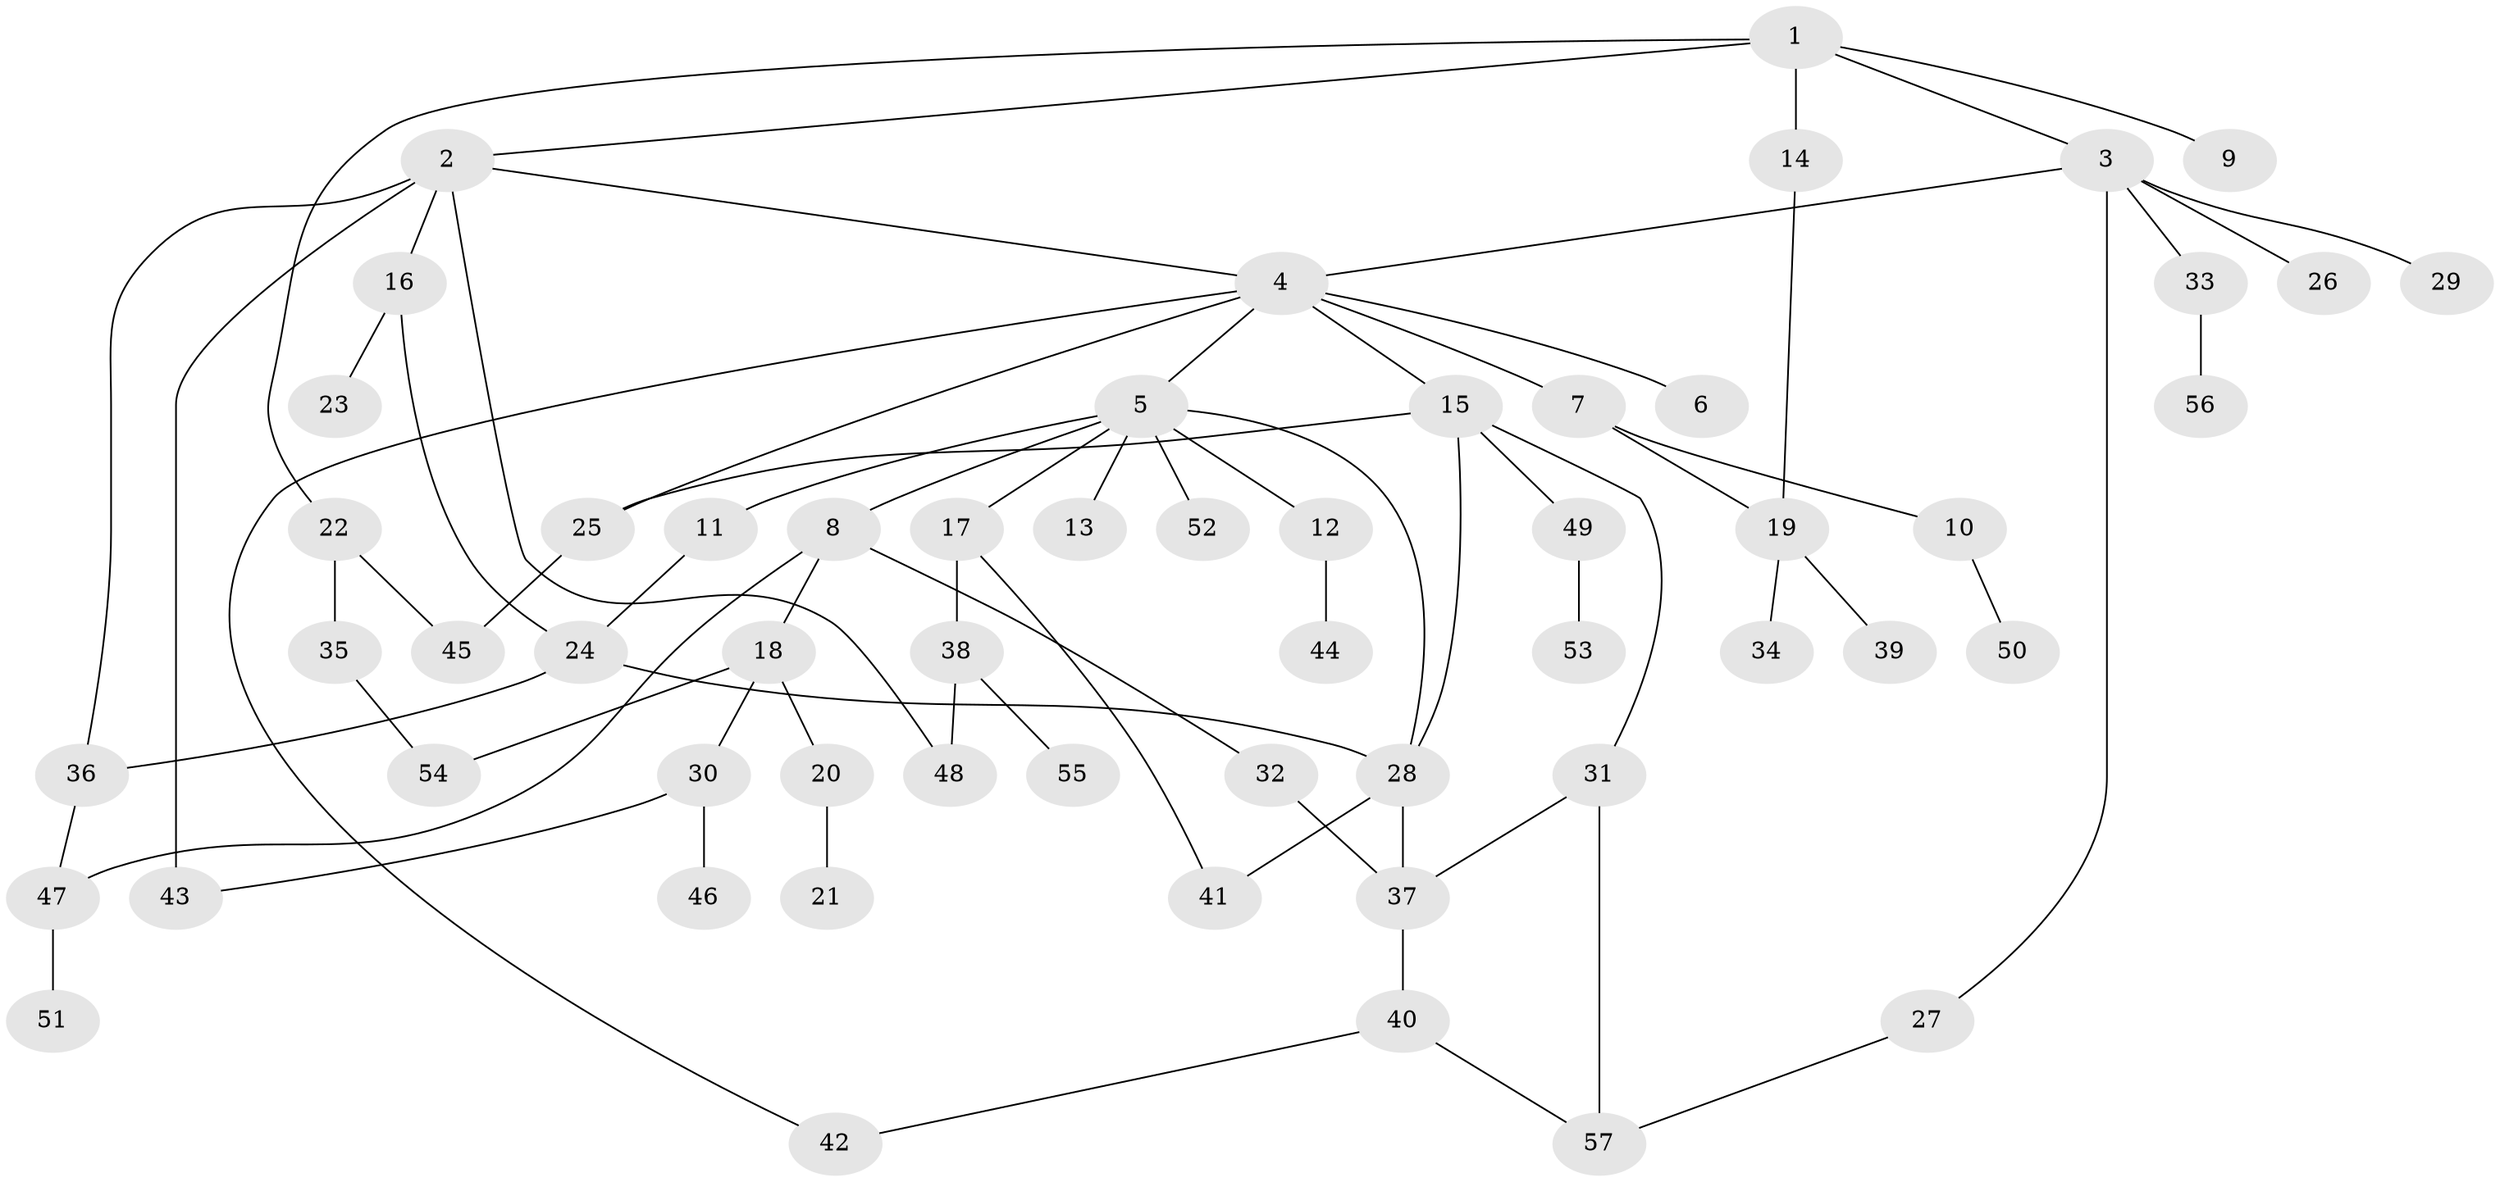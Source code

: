 // Generated by graph-tools (version 1.1) at 2025/13/03/09/25 04:13:14]
// undirected, 57 vertices, 74 edges
graph export_dot {
graph [start="1"]
  node [color=gray90,style=filled];
  1;
  2;
  3;
  4;
  5;
  6;
  7;
  8;
  9;
  10;
  11;
  12;
  13;
  14;
  15;
  16;
  17;
  18;
  19;
  20;
  21;
  22;
  23;
  24;
  25;
  26;
  27;
  28;
  29;
  30;
  31;
  32;
  33;
  34;
  35;
  36;
  37;
  38;
  39;
  40;
  41;
  42;
  43;
  44;
  45;
  46;
  47;
  48;
  49;
  50;
  51;
  52;
  53;
  54;
  55;
  56;
  57;
  1 -- 2;
  1 -- 3;
  1 -- 9;
  1 -- 14;
  1 -- 22;
  2 -- 4;
  2 -- 16;
  2 -- 36;
  2 -- 43;
  2 -- 48;
  3 -- 26;
  3 -- 27;
  3 -- 29;
  3 -- 33;
  3 -- 4;
  4 -- 5;
  4 -- 6;
  4 -- 7;
  4 -- 15;
  4 -- 42;
  4 -- 25;
  5 -- 8;
  5 -- 11;
  5 -- 12;
  5 -- 13;
  5 -- 17;
  5 -- 52;
  5 -- 28;
  7 -- 10;
  7 -- 19;
  8 -- 18;
  8 -- 32;
  8 -- 47;
  10 -- 50;
  11 -- 24;
  12 -- 44;
  14 -- 19;
  15 -- 25;
  15 -- 31;
  15 -- 49;
  15 -- 28;
  16 -- 23;
  16 -- 24;
  17 -- 38;
  17 -- 41;
  18 -- 20;
  18 -- 30;
  18 -- 54;
  19 -- 34;
  19 -- 39;
  20 -- 21;
  22 -- 35;
  22 -- 45;
  24 -- 28;
  24 -- 36;
  25 -- 45;
  27 -- 57;
  28 -- 37;
  28 -- 41;
  30 -- 46;
  30 -- 43;
  31 -- 57;
  31 -- 37;
  32 -- 37;
  33 -- 56;
  35 -- 54;
  36 -- 47;
  37 -- 40;
  38 -- 55;
  38 -- 48;
  40 -- 42;
  40 -- 57;
  47 -- 51;
  49 -- 53;
}
